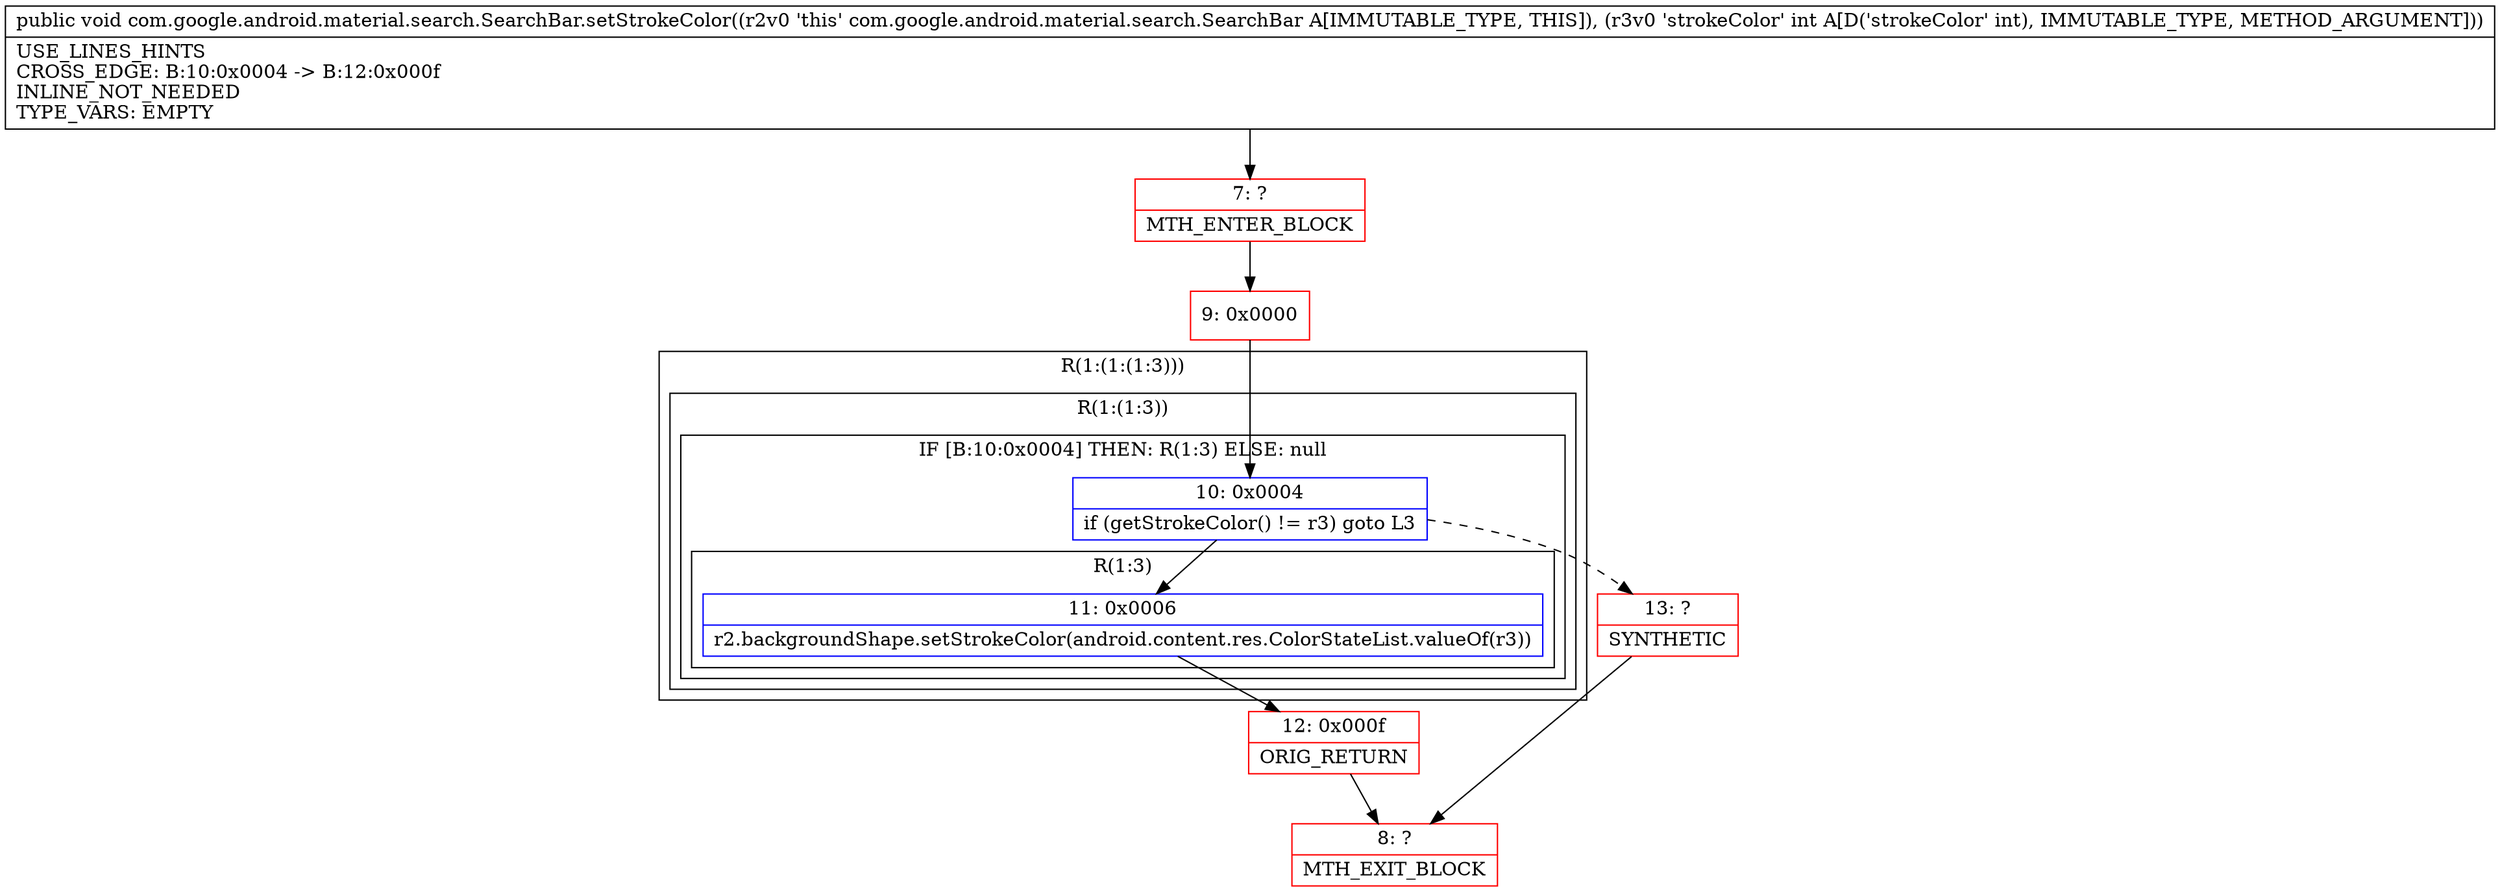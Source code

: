 digraph "CFG forcom.google.android.material.search.SearchBar.setStrokeColor(I)V" {
subgraph cluster_Region_446235942 {
label = "R(1:(1:(1:3)))";
node [shape=record,color=blue];
subgraph cluster_Region_983693201 {
label = "R(1:(1:3))";
node [shape=record,color=blue];
subgraph cluster_IfRegion_32381286 {
label = "IF [B:10:0x0004] THEN: R(1:3) ELSE: null";
node [shape=record,color=blue];
Node_10 [shape=record,label="{10\:\ 0x0004|if (getStrokeColor() != r3) goto L3\l}"];
subgraph cluster_Region_112711461 {
label = "R(1:3)";
node [shape=record,color=blue];
Node_11 [shape=record,label="{11\:\ 0x0006|r2.backgroundShape.setStrokeColor(android.content.res.ColorStateList.valueOf(r3))\l}"];
}
}
}
}
Node_7 [shape=record,color=red,label="{7\:\ ?|MTH_ENTER_BLOCK\l}"];
Node_9 [shape=record,color=red,label="{9\:\ 0x0000}"];
Node_12 [shape=record,color=red,label="{12\:\ 0x000f|ORIG_RETURN\l}"];
Node_8 [shape=record,color=red,label="{8\:\ ?|MTH_EXIT_BLOCK\l}"];
Node_13 [shape=record,color=red,label="{13\:\ ?|SYNTHETIC\l}"];
MethodNode[shape=record,label="{public void com.google.android.material.search.SearchBar.setStrokeColor((r2v0 'this' com.google.android.material.search.SearchBar A[IMMUTABLE_TYPE, THIS]), (r3v0 'strokeColor' int A[D('strokeColor' int), IMMUTABLE_TYPE, METHOD_ARGUMENT]))  | USE_LINES_HINTS\lCROSS_EDGE: B:10:0x0004 \-\> B:12:0x000f\lINLINE_NOT_NEEDED\lTYPE_VARS: EMPTY\l}"];
MethodNode -> Node_7;Node_10 -> Node_11;
Node_10 -> Node_13[style=dashed];
Node_11 -> Node_12;
Node_7 -> Node_9;
Node_9 -> Node_10;
Node_12 -> Node_8;
Node_13 -> Node_8;
}

